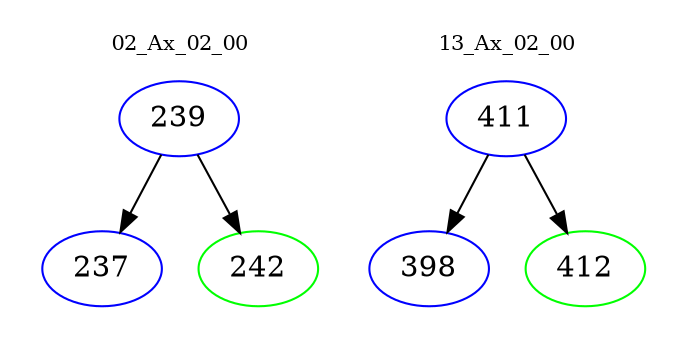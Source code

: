 digraph{
subgraph cluster_0 {
color = white
label = "02_Ax_02_00";
fontsize=10;
T0_239 [label="239", color="blue"]
T0_239 -> T0_237 [color="black"]
T0_237 [label="237", color="blue"]
T0_239 -> T0_242 [color="black"]
T0_242 [label="242", color="green"]
}
subgraph cluster_1 {
color = white
label = "13_Ax_02_00";
fontsize=10;
T1_411 [label="411", color="blue"]
T1_411 -> T1_398 [color="black"]
T1_398 [label="398", color="blue"]
T1_411 -> T1_412 [color="black"]
T1_412 [label="412", color="green"]
}
}
